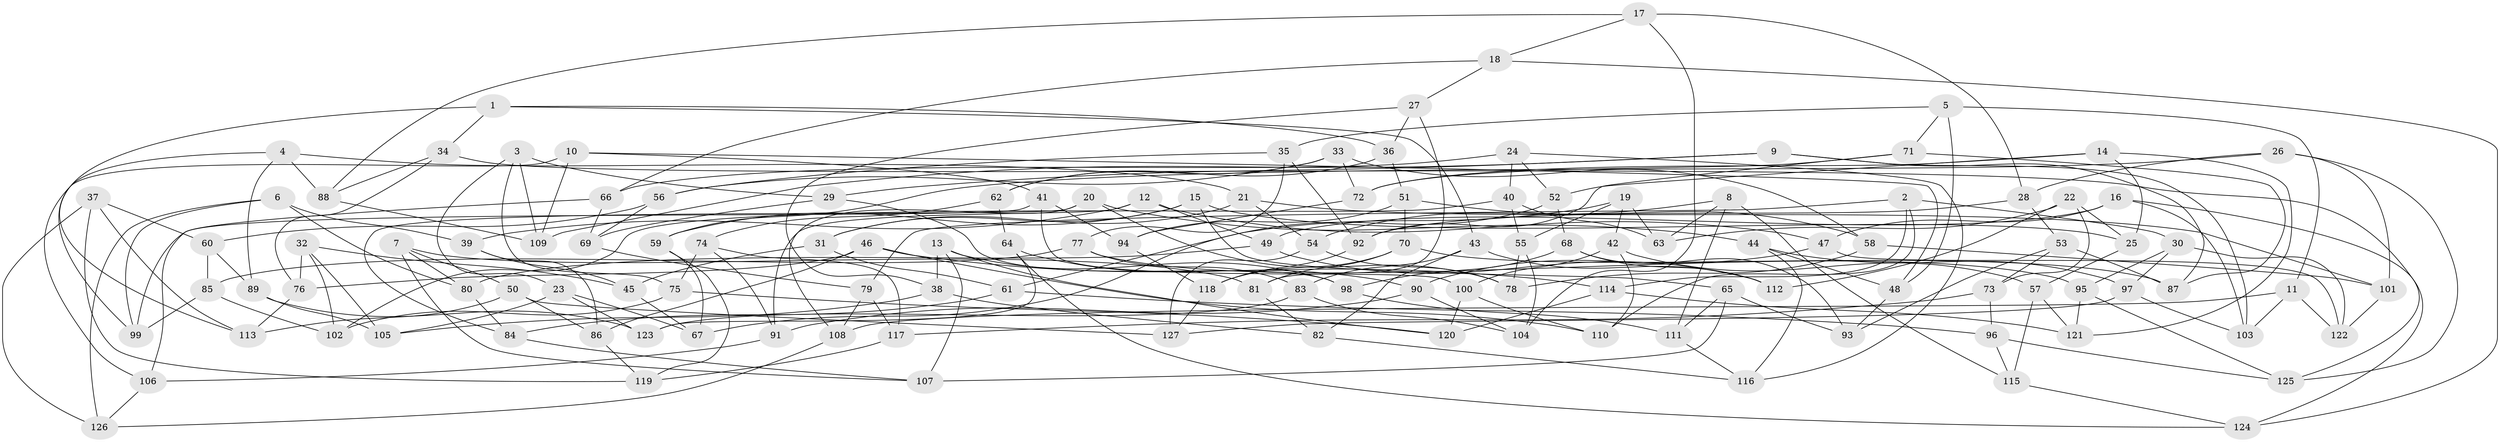 // coarse degree distribution, {6: 0.2857142857142857, 5: 0.047619047619047616, 8: 0.12698412698412698, 9: 0.031746031746031744, 10: 0.031746031746031744, 4: 0.4126984126984127, 15: 0.015873015873015872, 12: 0.015873015873015872, 7: 0.031746031746031744}
// Generated by graph-tools (version 1.1) at 2025/20/03/04/25 18:20:53]
// undirected, 127 vertices, 254 edges
graph export_dot {
graph [start="1"]
  node [color=gray90,style=filled];
  1;
  2;
  3;
  4;
  5;
  6;
  7;
  8;
  9;
  10;
  11;
  12;
  13;
  14;
  15;
  16;
  17;
  18;
  19;
  20;
  21;
  22;
  23;
  24;
  25;
  26;
  27;
  28;
  29;
  30;
  31;
  32;
  33;
  34;
  35;
  36;
  37;
  38;
  39;
  40;
  41;
  42;
  43;
  44;
  45;
  46;
  47;
  48;
  49;
  50;
  51;
  52;
  53;
  54;
  55;
  56;
  57;
  58;
  59;
  60;
  61;
  62;
  63;
  64;
  65;
  66;
  67;
  68;
  69;
  70;
  71;
  72;
  73;
  74;
  75;
  76;
  77;
  78;
  79;
  80;
  81;
  82;
  83;
  84;
  85;
  86;
  87;
  88;
  89;
  90;
  91;
  92;
  93;
  94;
  95;
  96;
  97;
  98;
  99;
  100;
  101;
  102;
  103;
  104;
  105;
  106;
  107;
  108;
  109;
  110;
  111;
  112;
  113;
  114;
  115;
  116;
  117;
  118;
  119;
  120;
  121;
  122;
  123;
  124;
  125;
  126;
  127;
  1 -- 113;
  1 -- 34;
  1 -- 36;
  1 -- 43;
  2 -- 79;
  2 -- 114;
  2 -- 110;
  2 -- 30;
  3 -- 29;
  3 -- 75;
  3 -- 109;
  3 -- 23;
  4 -- 89;
  4 -- 88;
  4 -- 21;
  4 -- 99;
  5 -- 11;
  5 -- 35;
  5 -- 71;
  5 -- 48;
  6 -- 39;
  6 -- 99;
  6 -- 80;
  6 -- 126;
  7 -- 81;
  7 -- 50;
  7 -- 107;
  7 -- 80;
  8 -- 115;
  8 -- 63;
  8 -- 111;
  8 -- 54;
  9 -- 87;
  9 -- 103;
  9 -- 29;
  9 -- 109;
  10 -- 109;
  10 -- 41;
  10 -- 106;
  10 -- 48;
  11 -- 108;
  11 -- 103;
  11 -- 122;
  12 -- 47;
  12 -- 49;
  12 -- 39;
  12 -- 91;
  13 -- 107;
  13 -- 98;
  13 -- 38;
  13 -- 120;
  14 -- 52;
  14 -- 25;
  14 -- 72;
  14 -- 121;
  15 -- 25;
  15 -- 31;
  15 -- 65;
  15 -- 59;
  16 -- 124;
  16 -- 103;
  16 -- 47;
  16 -- 49;
  17 -- 18;
  17 -- 28;
  17 -- 88;
  17 -- 104;
  18 -- 66;
  18 -- 124;
  18 -- 27;
  19 -- 61;
  19 -- 55;
  19 -- 42;
  19 -- 63;
  20 -- 84;
  20 -- 108;
  20 -- 78;
  20 -- 44;
  21 -- 101;
  21 -- 31;
  21 -- 54;
  22 -- 25;
  22 -- 73;
  22 -- 63;
  22 -- 112;
  23 -- 105;
  23 -- 67;
  23 -- 123;
  24 -- 40;
  24 -- 52;
  24 -- 116;
  24 -- 66;
  25 -- 57;
  26 -- 101;
  26 -- 59;
  26 -- 28;
  26 -- 125;
  27 -- 81;
  27 -- 38;
  27 -- 36;
  28 -- 92;
  28 -- 53;
  29 -- 98;
  29 -- 69;
  30 -- 122;
  30 -- 95;
  30 -- 97;
  31 -- 61;
  31 -- 45;
  32 -- 76;
  32 -- 102;
  32 -- 105;
  32 -- 45;
  33 -- 56;
  33 -- 62;
  33 -- 72;
  33 -- 58;
  34 -- 76;
  34 -- 88;
  34 -- 125;
  35 -- 56;
  35 -- 92;
  35 -- 77;
  36 -- 62;
  36 -- 51;
  37 -- 119;
  37 -- 126;
  37 -- 60;
  37 -- 113;
  38 -- 82;
  38 -- 105;
  39 -- 45;
  39 -- 86;
  40 -- 102;
  40 -- 55;
  40 -- 63;
  41 -- 94;
  41 -- 100;
  41 -- 99;
  42 -- 57;
  42 -- 110;
  42 -- 100;
  43 -- 83;
  43 -- 112;
  43 -- 82;
  44 -- 97;
  44 -- 48;
  44 -- 116;
  45 -- 67;
  46 -- 76;
  46 -- 114;
  46 -- 86;
  46 -- 110;
  47 -- 90;
  47 -- 122;
  48 -- 93;
  49 -- 80;
  49 -- 112;
  50 -- 86;
  50 -- 113;
  50 -- 127;
  51 -- 58;
  51 -- 94;
  51 -- 70;
  52 -- 68;
  52 -- 67;
  53 -- 87;
  53 -- 93;
  53 -- 73;
  54 -- 127;
  54 -- 78;
  55 -- 78;
  55 -- 104;
  56 -- 60;
  56 -- 69;
  57 -- 115;
  57 -- 121;
  58 -- 101;
  58 -- 78;
  59 -- 119;
  59 -- 67;
  60 -- 85;
  60 -- 89;
  61 -- 96;
  61 -- 84;
  62 -- 64;
  62 -- 74;
  64 -- 124;
  64 -- 90;
  64 -- 123;
  65 -- 111;
  65 -- 107;
  65 -- 93;
  66 -- 106;
  66 -- 69;
  68 -- 112;
  68 -- 98;
  68 -- 93;
  69 -- 79;
  70 -- 81;
  70 -- 87;
  70 -- 118;
  71 -- 92;
  71 -- 72;
  71 -- 87;
  72 -- 94;
  73 -- 117;
  73 -- 96;
  74 -- 75;
  74 -- 91;
  74 -- 117;
  75 -- 120;
  75 -- 102;
  76 -- 113;
  77 -- 83;
  77 -- 95;
  77 -- 85;
  79 -- 108;
  79 -- 117;
  80 -- 84;
  81 -- 82;
  82 -- 116;
  83 -- 104;
  83 -- 123;
  84 -- 107;
  85 -- 102;
  85 -- 99;
  86 -- 119;
  88 -- 109;
  89 -- 123;
  89 -- 105;
  90 -- 104;
  90 -- 91;
  91 -- 106;
  92 -- 118;
  94 -- 118;
  95 -- 125;
  95 -- 121;
  96 -- 115;
  96 -- 125;
  97 -- 103;
  97 -- 127;
  98 -- 111;
  100 -- 110;
  100 -- 120;
  101 -- 122;
  106 -- 126;
  108 -- 126;
  111 -- 116;
  114 -- 120;
  114 -- 121;
  115 -- 124;
  117 -- 119;
  118 -- 127;
}
